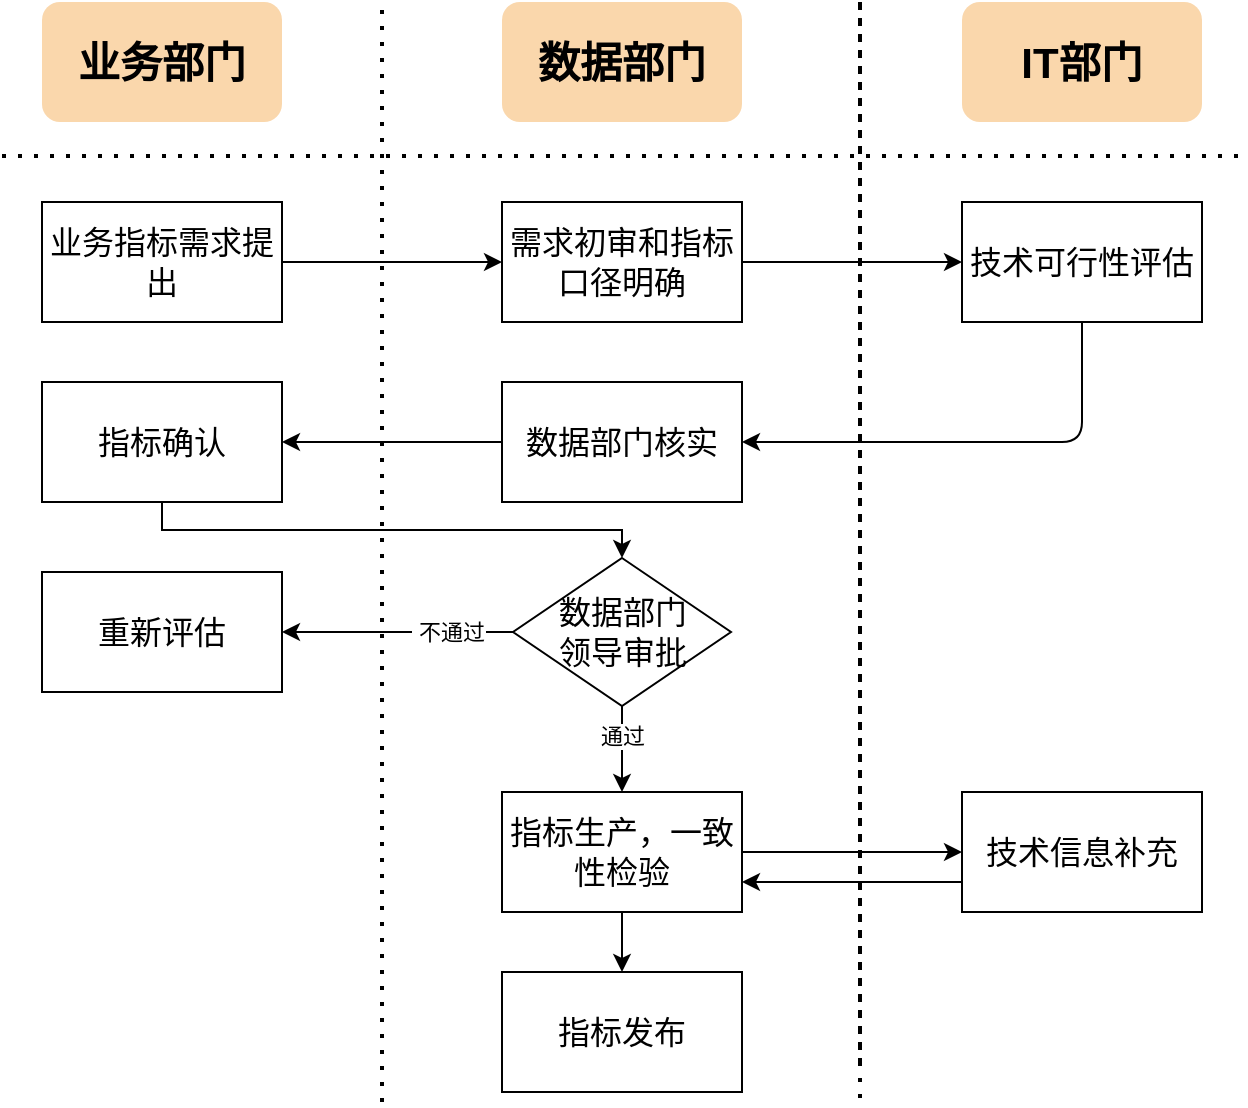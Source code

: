 <mxfile version="14.5.0" type="github">
  <diagram id="2ZMkYgRO9kCbuM6umPEP" name="Page-1">
    <mxGraphModel dx="1038" dy="548" grid="0" gridSize="10" guides="1" tooltips="1" connect="1" arrows="1" fold="1" page="1" pageScale="1" pageWidth="827" pageHeight="1169" math="0" shadow="0">
      <root>
        <mxCell id="0" />
        <mxCell id="1" parent="0" />
        <mxCell id="tZOg5kYcPO-3j_NHQJEs-3" value="业务部门" style="rounded=1;whiteSpace=wrap;html=1;fontSize=21;fillColor=#fad7ac;strokeColor=none;fontStyle=1" parent="1" vertex="1">
          <mxGeometry x="150" y="100" width="120" height="60" as="geometry" />
        </mxCell>
        <mxCell id="tZOg5kYcPO-3j_NHQJEs-4" value="数据部门" style="rounded=1;whiteSpace=wrap;html=1;fontSize=21;fillColor=#fad7ac;strokeColor=none;fontStyle=1" parent="1" vertex="1">
          <mxGeometry x="380" y="100" width="120" height="60" as="geometry" />
        </mxCell>
        <mxCell id="tZOg5kYcPO-3j_NHQJEs-5" value="IT部门" style="rounded=1;whiteSpace=wrap;html=1;fontSize=21;fillColor=#fad7ac;strokeColor=none;fontStyle=1" parent="1" vertex="1">
          <mxGeometry x="610" y="100" width="120" height="60" as="geometry" />
        </mxCell>
        <mxCell id="tZOg5kYcPO-3j_NHQJEs-6" value="业务指标需求提出&lt;br style=&quot;font-size: 16px;&quot;&gt;" style="rounded=0;whiteSpace=wrap;html=1;fontSize=16;" parent="1" vertex="1">
          <mxGeometry x="150" y="200" width="120" height="60" as="geometry" />
        </mxCell>
        <mxCell id="tZOg5kYcPO-3j_NHQJEs-7" value="" style="endArrow=classic;html=1;exitX=1;exitY=0.5;exitDx=0;exitDy=0;entryX=0;entryY=0.5;entryDx=0;entryDy=0;rounded=1;fontSize=16;" parent="1" source="tZOg5kYcPO-3j_NHQJEs-6" target="tZOg5kYcPO-3j_NHQJEs-8" edge="1">
          <mxGeometry width="50" height="50" relative="1" as="geometry">
            <mxPoint x="390" y="300" as="sourcePoint" />
            <mxPoint x="320" y="110" as="targetPoint" />
          </mxGeometry>
        </mxCell>
        <mxCell id="tZOg5kYcPO-3j_NHQJEs-8" value="需求初审和指标口径明确" style="rounded=0;whiteSpace=wrap;html=1;fontSize=16;" parent="1" vertex="1">
          <mxGeometry x="380" y="200" width="120" height="60" as="geometry" />
        </mxCell>
        <mxCell id="tZOg5kYcPO-3j_NHQJEs-20" value="" style="edgeStyle=orthogonalEdgeStyle;rounded=1;orthogonalLoop=1;jettySize=auto;html=1;fontSize=16;" parent="1" source="tZOg5kYcPO-3j_NHQJEs-9" target="tZOg5kYcPO-3j_NHQJEs-19" edge="1">
          <mxGeometry relative="1" as="geometry">
            <Array as="points">
              <mxPoint x="670" y="320" />
            </Array>
          </mxGeometry>
        </mxCell>
        <mxCell id="tZOg5kYcPO-3j_NHQJEs-9" value="技术可行性评估" style="rounded=0;whiteSpace=wrap;html=1;fontSize=16;" parent="1" vertex="1">
          <mxGeometry x="610" y="200" width="120" height="60" as="geometry" />
        </mxCell>
        <mxCell id="tZOg5kYcPO-3j_NHQJEs-10" value="" style="endArrow=classic;html=1;entryX=0;entryY=0.5;entryDx=0;entryDy=0;exitX=1;exitY=0.5;exitDx=0;exitDy=0;fontSize=16;" parent="1" source="tZOg5kYcPO-3j_NHQJEs-8" target="tZOg5kYcPO-3j_NHQJEs-9" edge="1">
          <mxGeometry width="50" height="50" relative="1" as="geometry">
            <mxPoint x="390" y="300" as="sourcePoint" />
            <mxPoint x="440" y="250" as="targetPoint" />
          </mxGeometry>
        </mxCell>
        <mxCell id="tZOg5kYcPO-3j_NHQJEs-22" value="" style="edgeStyle=orthogonalEdgeStyle;rounded=1;orthogonalLoop=1;jettySize=auto;html=1;fontSize=16;" parent="1" source="tZOg5kYcPO-3j_NHQJEs-19" target="tZOg5kYcPO-3j_NHQJEs-21" edge="1">
          <mxGeometry relative="1" as="geometry" />
        </mxCell>
        <mxCell id="tZOg5kYcPO-3j_NHQJEs-19" value="数据部门核实" style="rounded=0;whiteSpace=wrap;html=1;fontSize=16;" parent="1" vertex="1">
          <mxGeometry x="380" y="290" width="120" height="60" as="geometry" />
        </mxCell>
        <mxCell id="GLGulFIJSa8iGkK1QRbc-5" value="" style="edgeStyle=orthogonalEdgeStyle;rounded=0;orthogonalLoop=1;jettySize=auto;html=1;entryX=0.5;entryY=0;entryDx=0;entryDy=0;exitX=0.5;exitY=1;exitDx=0;exitDy=0;" edge="1" parent="1" source="tZOg5kYcPO-3j_NHQJEs-21" target="GLGulFIJSa8iGkK1QRbc-1">
          <mxGeometry relative="1" as="geometry">
            <Array as="points">
              <mxPoint x="210" y="364" />
              <mxPoint x="440" y="364" />
            </Array>
          </mxGeometry>
        </mxCell>
        <mxCell id="tZOg5kYcPO-3j_NHQJEs-21" value="指标确认" style="rounded=0;whiteSpace=wrap;html=1;fontSize=16;" parent="1" vertex="1">
          <mxGeometry x="150" y="290" width="120" height="60" as="geometry" />
        </mxCell>
        <mxCell id="tZOg5kYcPO-3j_NHQJEs-27" value="" style="edgeStyle=orthogonalEdgeStyle;rounded=1;orthogonalLoop=1;jettySize=auto;html=1;fontSize=16;" parent="1" source="tZOg5kYcPO-3j_NHQJEs-24" target="tZOg5kYcPO-3j_NHQJEs-25" edge="1">
          <mxGeometry relative="1" as="geometry" />
        </mxCell>
        <mxCell id="GLGulFIJSa8iGkK1QRbc-22" value="" style="edgeStyle=orthogonalEdgeStyle;rounded=0;orthogonalLoop=1;jettySize=auto;html=1;" edge="1" parent="1" source="tZOg5kYcPO-3j_NHQJEs-24" target="GLGulFIJSa8iGkK1QRbc-21">
          <mxGeometry relative="1" as="geometry" />
        </mxCell>
        <mxCell id="tZOg5kYcPO-3j_NHQJEs-24" value="指标生产，一致性检验" style="rounded=0;whiteSpace=wrap;html=1;fontSize=16;" parent="1" vertex="1">
          <mxGeometry x="380" y="495" width="120" height="60" as="geometry" />
        </mxCell>
        <mxCell id="tZOg5kYcPO-3j_NHQJEs-25" value="指标发布" style="rounded=0;whiteSpace=wrap;html=1;fontSize=16;" parent="1" vertex="1">
          <mxGeometry x="380" y="585" width="120" height="60" as="geometry" />
        </mxCell>
        <mxCell id="tZOg5kYcPO-3j_NHQJEs-28" value="" style="endArrow=none;dashed=1;html=1;dashPattern=1 3;strokeWidth=2;fontSize=16;" parent="1" edge="1">
          <mxGeometry width="50" height="50" relative="1" as="geometry">
            <mxPoint x="320" y="650" as="sourcePoint" />
            <mxPoint x="320" y="100" as="targetPoint" />
          </mxGeometry>
        </mxCell>
        <mxCell id="tZOg5kYcPO-3j_NHQJEs-29" value="" style="endArrow=none;dashed=1;html=1;dashPattern=1 3;strokeWidth=2;fontSize=16;" parent="1" edge="1">
          <mxGeometry width="50" height="50" relative="1" as="geometry">
            <mxPoint x="559" y="630" as="sourcePoint" />
            <mxPoint x="559" y="100" as="targetPoint" />
          </mxGeometry>
        </mxCell>
        <mxCell id="tZOg5kYcPO-3j_NHQJEs-30" value="" style="endArrow=none;dashed=1;html=1;dashPattern=1 3;strokeWidth=2;fontSize=16;" parent="1" edge="1">
          <mxGeometry width="50" height="50" relative="1" as="geometry">
            <mxPoint x="130" y="177" as="sourcePoint" />
            <mxPoint x="750" y="177" as="targetPoint" />
          </mxGeometry>
        </mxCell>
        <mxCell id="GLGulFIJSa8iGkK1QRbc-8" value="" style="edgeStyle=orthogonalEdgeStyle;rounded=0;orthogonalLoop=1;jettySize=auto;html=1;" edge="1" parent="1" source="GLGulFIJSa8iGkK1QRbc-1" target="tZOg5kYcPO-3j_NHQJEs-24">
          <mxGeometry relative="1" as="geometry">
            <Array as="points">
              <mxPoint x="440" y="470" />
              <mxPoint x="440" y="470" />
            </Array>
          </mxGeometry>
        </mxCell>
        <mxCell id="GLGulFIJSa8iGkK1QRbc-13" value="通过" style="edgeLabel;html=1;align=center;verticalAlign=middle;resizable=0;points=[];" vertex="1" connectable="0" parent="GLGulFIJSa8iGkK1QRbc-8">
          <mxGeometry x="-0.31" y="3" relative="1" as="geometry">
            <mxPoint x="-3" as="offset" />
          </mxGeometry>
        </mxCell>
        <mxCell id="GLGulFIJSa8iGkK1QRbc-18" value="" style="edgeStyle=orthogonalEdgeStyle;rounded=0;orthogonalLoop=1;jettySize=auto;html=1;entryX=1;entryY=0.5;entryDx=0;entryDy=0;" edge="1" parent="1" source="GLGulFIJSa8iGkK1QRbc-1" target="GLGulFIJSa8iGkK1QRbc-14">
          <mxGeometry relative="1" as="geometry">
            <mxPoint x="305.5" y="415" as="targetPoint" />
          </mxGeometry>
        </mxCell>
        <mxCell id="GLGulFIJSa8iGkK1QRbc-19" value="&amp;nbsp;不通过" style="edgeLabel;html=1;align=center;verticalAlign=middle;resizable=0;points=[];" vertex="1" connectable="0" parent="GLGulFIJSa8iGkK1QRbc-18">
          <mxGeometry x="-0.177" y="2" relative="1" as="geometry">
            <mxPoint x="15" y="-2" as="offset" />
          </mxGeometry>
        </mxCell>
        <mxCell id="GLGulFIJSa8iGkK1QRbc-1" value="&lt;span style=&quot;font-size: 16px&quot;&gt;数据部门&lt;br&gt;领导审批&lt;/span&gt;" style="rhombus;whiteSpace=wrap;html=1;" vertex="1" parent="1">
          <mxGeometry x="385.5" y="378" width="109" height="74" as="geometry" />
        </mxCell>
        <mxCell id="GLGulFIJSa8iGkK1QRbc-14" value="重新评估" style="rounded=0;whiteSpace=wrap;html=1;fontSize=16;" vertex="1" parent="1">
          <mxGeometry x="150" y="385" width="120" height="60" as="geometry" />
        </mxCell>
        <mxCell id="GLGulFIJSa8iGkK1QRbc-20" value="" style="endArrow=none;dashed=1;html=1;dashPattern=1 3;strokeWidth=2;fontSize=16;" edge="1" parent="1">
          <mxGeometry width="50" height="50" relative="1" as="geometry">
            <mxPoint x="559" y="648" as="sourcePoint" />
            <mxPoint x="559" y="100" as="targetPoint" />
          </mxGeometry>
        </mxCell>
        <mxCell id="GLGulFIJSa8iGkK1QRbc-23" value="" style="edgeStyle=orthogonalEdgeStyle;rounded=0;orthogonalLoop=1;jettySize=auto;html=1;entryX=1;entryY=0.75;entryDx=0;entryDy=0;exitX=0;exitY=0.75;exitDx=0;exitDy=0;" edge="1" parent="1" source="GLGulFIJSa8iGkK1QRbc-21" target="tZOg5kYcPO-3j_NHQJEs-24">
          <mxGeometry relative="1" as="geometry">
            <mxPoint x="670" y="635" as="targetPoint" />
          </mxGeometry>
        </mxCell>
        <mxCell id="GLGulFIJSa8iGkK1QRbc-21" value="技术信息补充" style="rounded=0;whiteSpace=wrap;html=1;fontSize=16;" vertex="1" parent="1">
          <mxGeometry x="610" y="495" width="120" height="60" as="geometry" />
        </mxCell>
      </root>
    </mxGraphModel>
  </diagram>
</mxfile>

